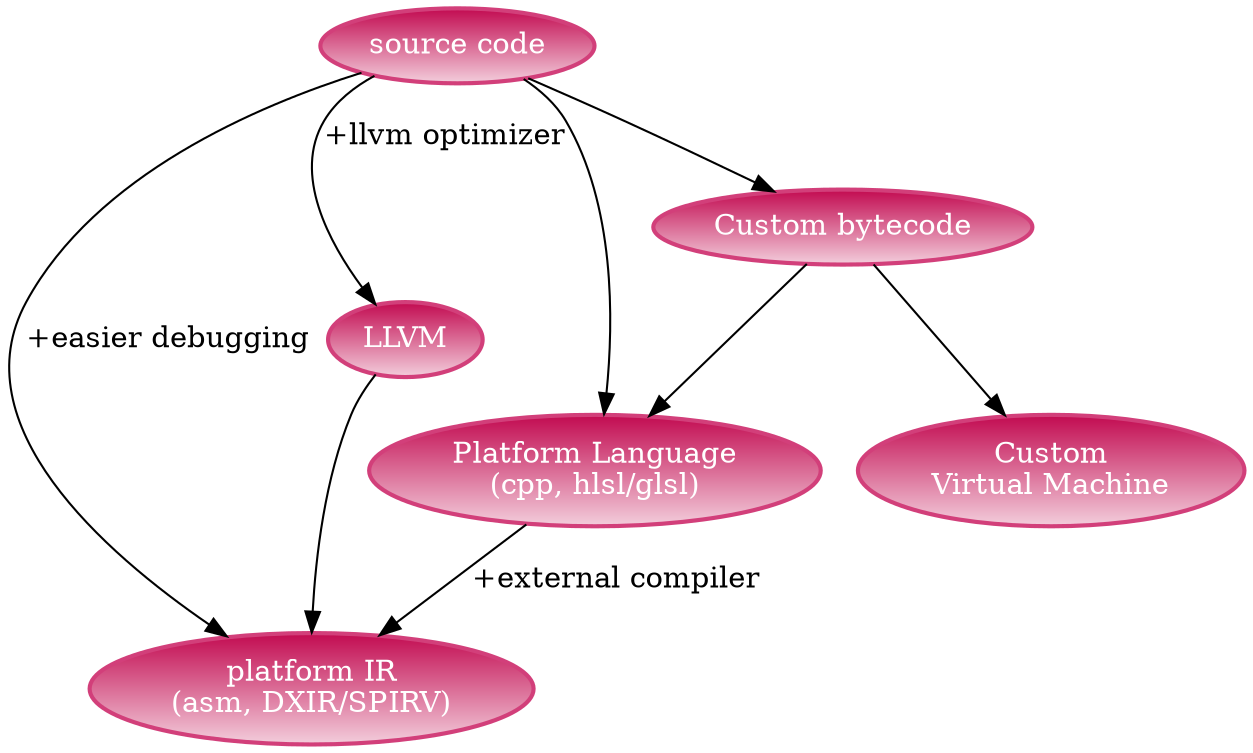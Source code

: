 digraph {
    // graph [ dpi = 300 ];

    node [color="#d23f7a", style=filled, fillcolor="#c20a50:#f3cedc", 
          gradientangle=270, fontcolor=white, penwidth=2, 
          label_format="\b"];
    

    platform_IR [ label="platform IR\n(asm, DXIR/SPIRV)" ]
    source_code [ label="source code" ]

    LLVM -> platform_IR

    source_code -> platform_IR [ label="+easier debugging" ]
    source_code -> LLVM [ label="+llvm optimizer" ]


    platform_lang [ label="Platform Language\n(cpp, hlsl/glsl)" ]
        platform_lang -> platform_IR [ label="+external compiler" ]


    source_code -> platform_lang

    bytecode [ label="Custom bytecode" ]
    bytecode -> { platform_lang }
    bytecode -> custom_vm

    custom_vm [ label="Custom\nVirtual Machine" ]


    source_code -> bytecode


    // Pipeline with memory is not thought out!!!

}